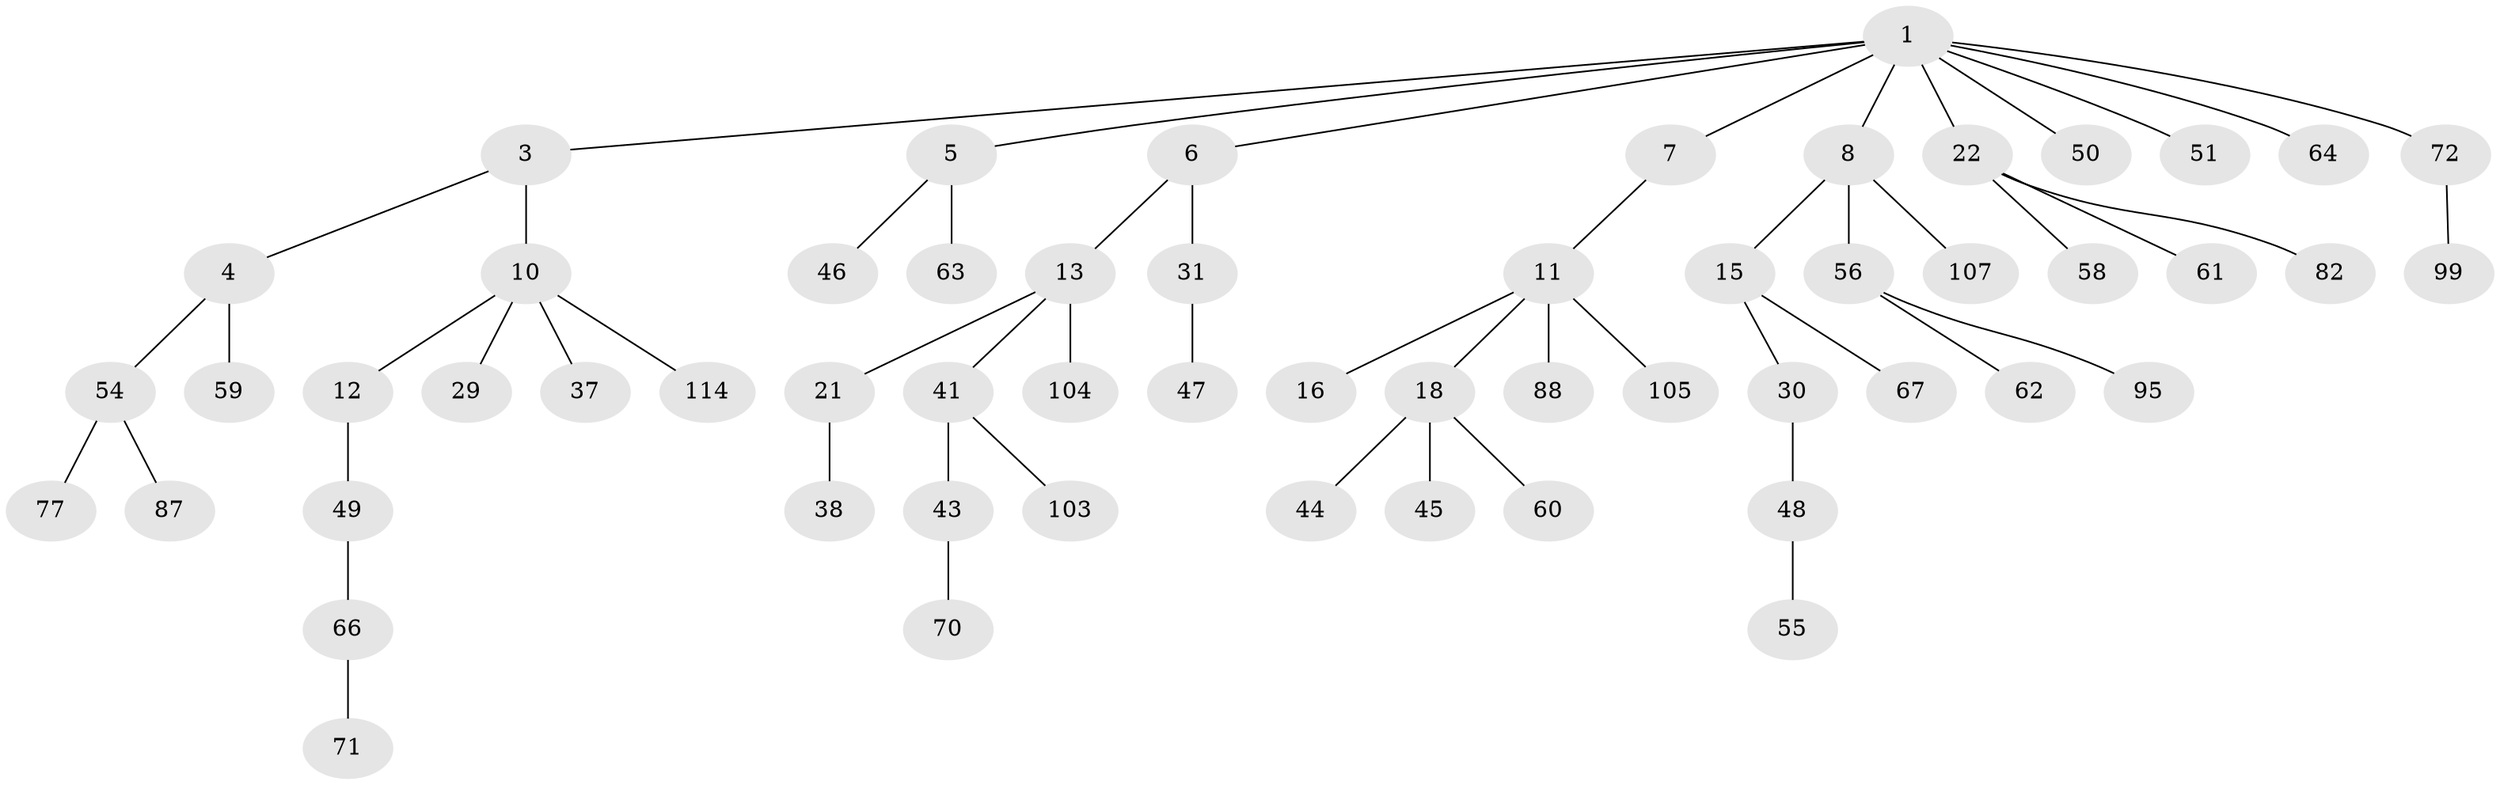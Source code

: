 // original degree distribution, {8: 0.008771929824561403, 4: 0.07894736842105263, 5: 0.043859649122807015, 2: 0.21052631578947367, 3: 0.10526315789473684, 6: 0.017543859649122806, 1: 0.5350877192982456}
// Generated by graph-tools (version 1.1) at 2025/19/03/04/25 18:19:21]
// undirected, 57 vertices, 56 edges
graph export_dot {
graph [start="1"]
  node [color=gray90,style=filled];
  1 [super="+2"];
  3 [super="+79"];
  4 [super="+84+24+53"];
  5 [super="+26"];
  6 [super="+14+25+9"];
  7 [super="+92+39"];
  8;
  10;
  11;
  12;
  13 [super="+19"];
  15 [super="+20+17"];
  16 [super="+81+28"];
  18 [super="+57+108+27+23"];
  21;
  22;
  29;
  30;
  31 [super="+40"];
  37 [super="+93"];
  38;
  41 [super="+69+68"];
  43;
  44;
  45;
  46;
  47;
  48;
  49;
  50;
  51 [super="+94"];
  54;
  55;
  56;
  58;
  59;
  60;
  61;
  62;
  63 [super="+100"];
  64;
  66 [super="+83+90"];
  67;
  70;
  71 [super="+74"];
  72;
  77 [super="+113"];
  82;
  87;
  88 [super="+101+111"];
  95;
  99;
  103;
  104;
  105;
  107;
  114;
  1 -- 3;
  1 -- 5;
  1 -- 6;
  1 -- 8;
  1 -- 51;
  1 -- 64;
  1 -- 72;
  1 -- 50;
  1 -- 22;
  1 -- 7;
  3 -- 4;
  3 -- 10;
  4 -- 59;
  4 -- 54;
  5 -- 46;
  5 -- 63;
  6 -- 31;
  6 -- 13;
  7 -- 11;
  8 -- 15;
  8 -- 56;
  8 -- 107;
  10 -- 12;
  10 -- 29;
  10 -- 37;
  10 -- 114;
  11 -- 16;
  11 -- 18;
  11 -- 88;
  11 -- 105;
  12 -- 49;
  13 -- 21;
  13 -- 104;
  13 -- 41;
  15 -- 67;
  15 -- 30;
  18 -- 45;
  18 -- 44;
  18 -- 60;
  21 -- 38;
  22 -- 58;
  22 -- 61;
  22 -- 82;
  30 -- 48;
  31 -- 47;
  41 -- 43;
  41 -- 103;
  43 -- 70;
  48 -- 55;
  49 -- 66;
  54 -- 77;
  54 -- 87;
  56 -- 62;
  56 -- 95;
  66 -- 71;
  72 -- 99;
}
